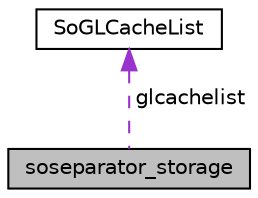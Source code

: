digraph "soseparator_storage"
{
 // LATEX_PDF_SIZE
  edge [fontname="Helvetica",fontsize="10",labelfontname="Helvetica",labelfontsize="10"];
  node [fontname="Helvetica",fontsize="10",shape=record];
  Node1 [label="soseparator_storage",height=0.2,width=0.4,color="black", fillcolor="grey75", style="filled", fontcolor="black",tooltip=" "];
  Node2 -> Node1 [dir="back",color="darkorchid3",fontsize="10",style="dashed",label=" glcachelist" ,fontname="Helvetica"];
  Node2 [label="SoGLCacheList",height=0.2,width=0.4,color="black", fillcolor="white", style="filled",URL="$classSoGLCacheList.html",tooltip="The SoGLCacheList class is used to store and manage OpenGL caches."];
}
